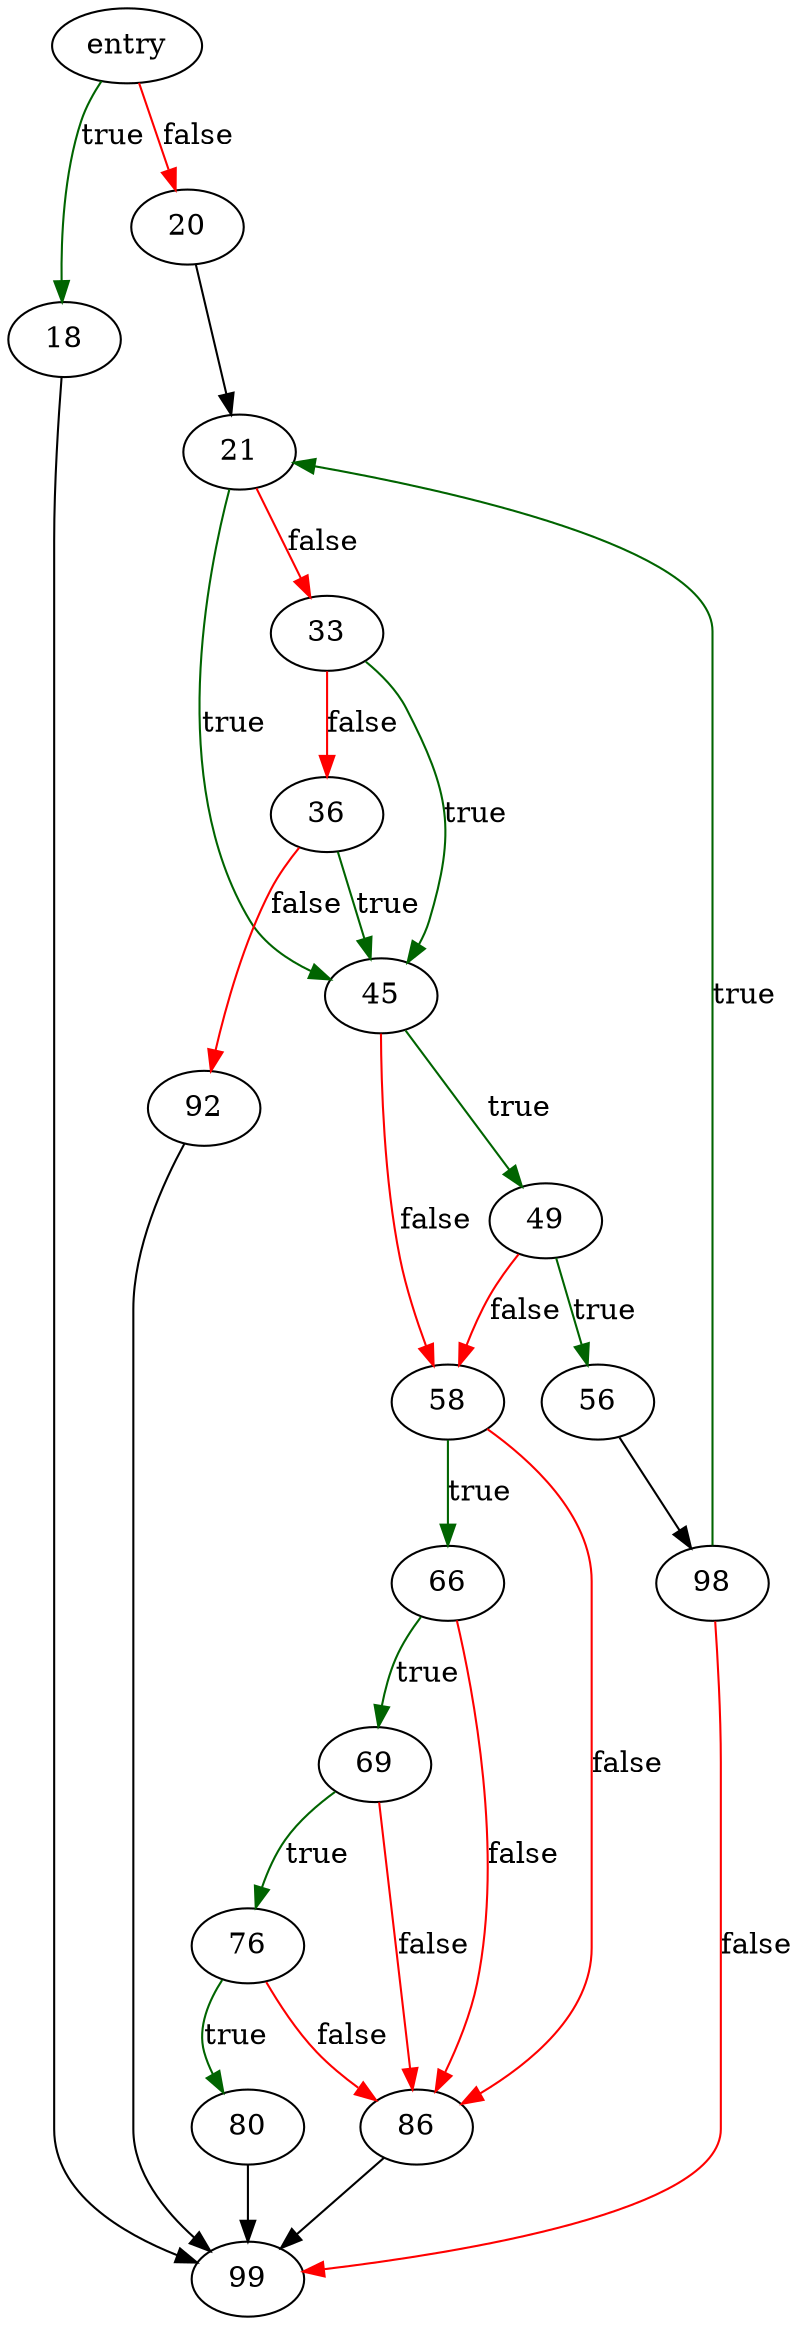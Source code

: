 digraph "yy_find_shift_action" {
	// Node definitions.
	2 [label=entry];
	18;
	20;
	21;
	33;
	36;
	45;
	49;
	56;
	58;
	66;
	69;
	76;
	80;
	86;
	92;
	98;
	99;

	// Edge definitions.
	2 -> 18 [
		color=darkgreen
		label=true
	];
	2 -> 20 [
		color=red
		label=false
	];
	18 -> 99;
	20 -> 21;
	21 -> 33 [
		color=red
		label=false
	];
	21 -> 45 [
		color=darkgreen
		label=true
	];
	33 -> 36 [
		color=red
		label=false
	];
	33 -> 45 [
		color=darkgreen
		label=true
	];
	36 -> 45 [
		color=darkgreen
		label=true
	];
	36 -> 92 [
		color=red
		label=false
	];
	45 -> 49 [
		color=darkgreen
		label=true
	];
	45 -> 58 [
		color=red
		label=false
	];
	49 -> 56 [
		color=darkgreen
		label=true
	];
	49 -> 58 [
		color=red
		label=false
	];
	56 -> 98;
	58 -> 66 [
		color=darkgreen
		label=true
	];
	58 -> 86 [
		color=red
		label=false
	];
	66 -> 69 [
		color=darkgreen
		label=true
	];
	66 -> 86 [
		color=red
		label=false
	];
	69 -> 76 [
		color=darkgreen
		label=true
	];
	69 -> 86 [
		color=red
		label=false
	];
	76 -> 80 [
		color=darkgreen
		label=true
	];
	76 -> 86 [
		color=red
		label=false
	];
	80 -> 99;
	86 -> 99;
	92 -> 99;
	98 -> 21 [
		color=darkgreen
		label=true
	];
	98 -> 99 [
		color=red
		label=false
	];
}